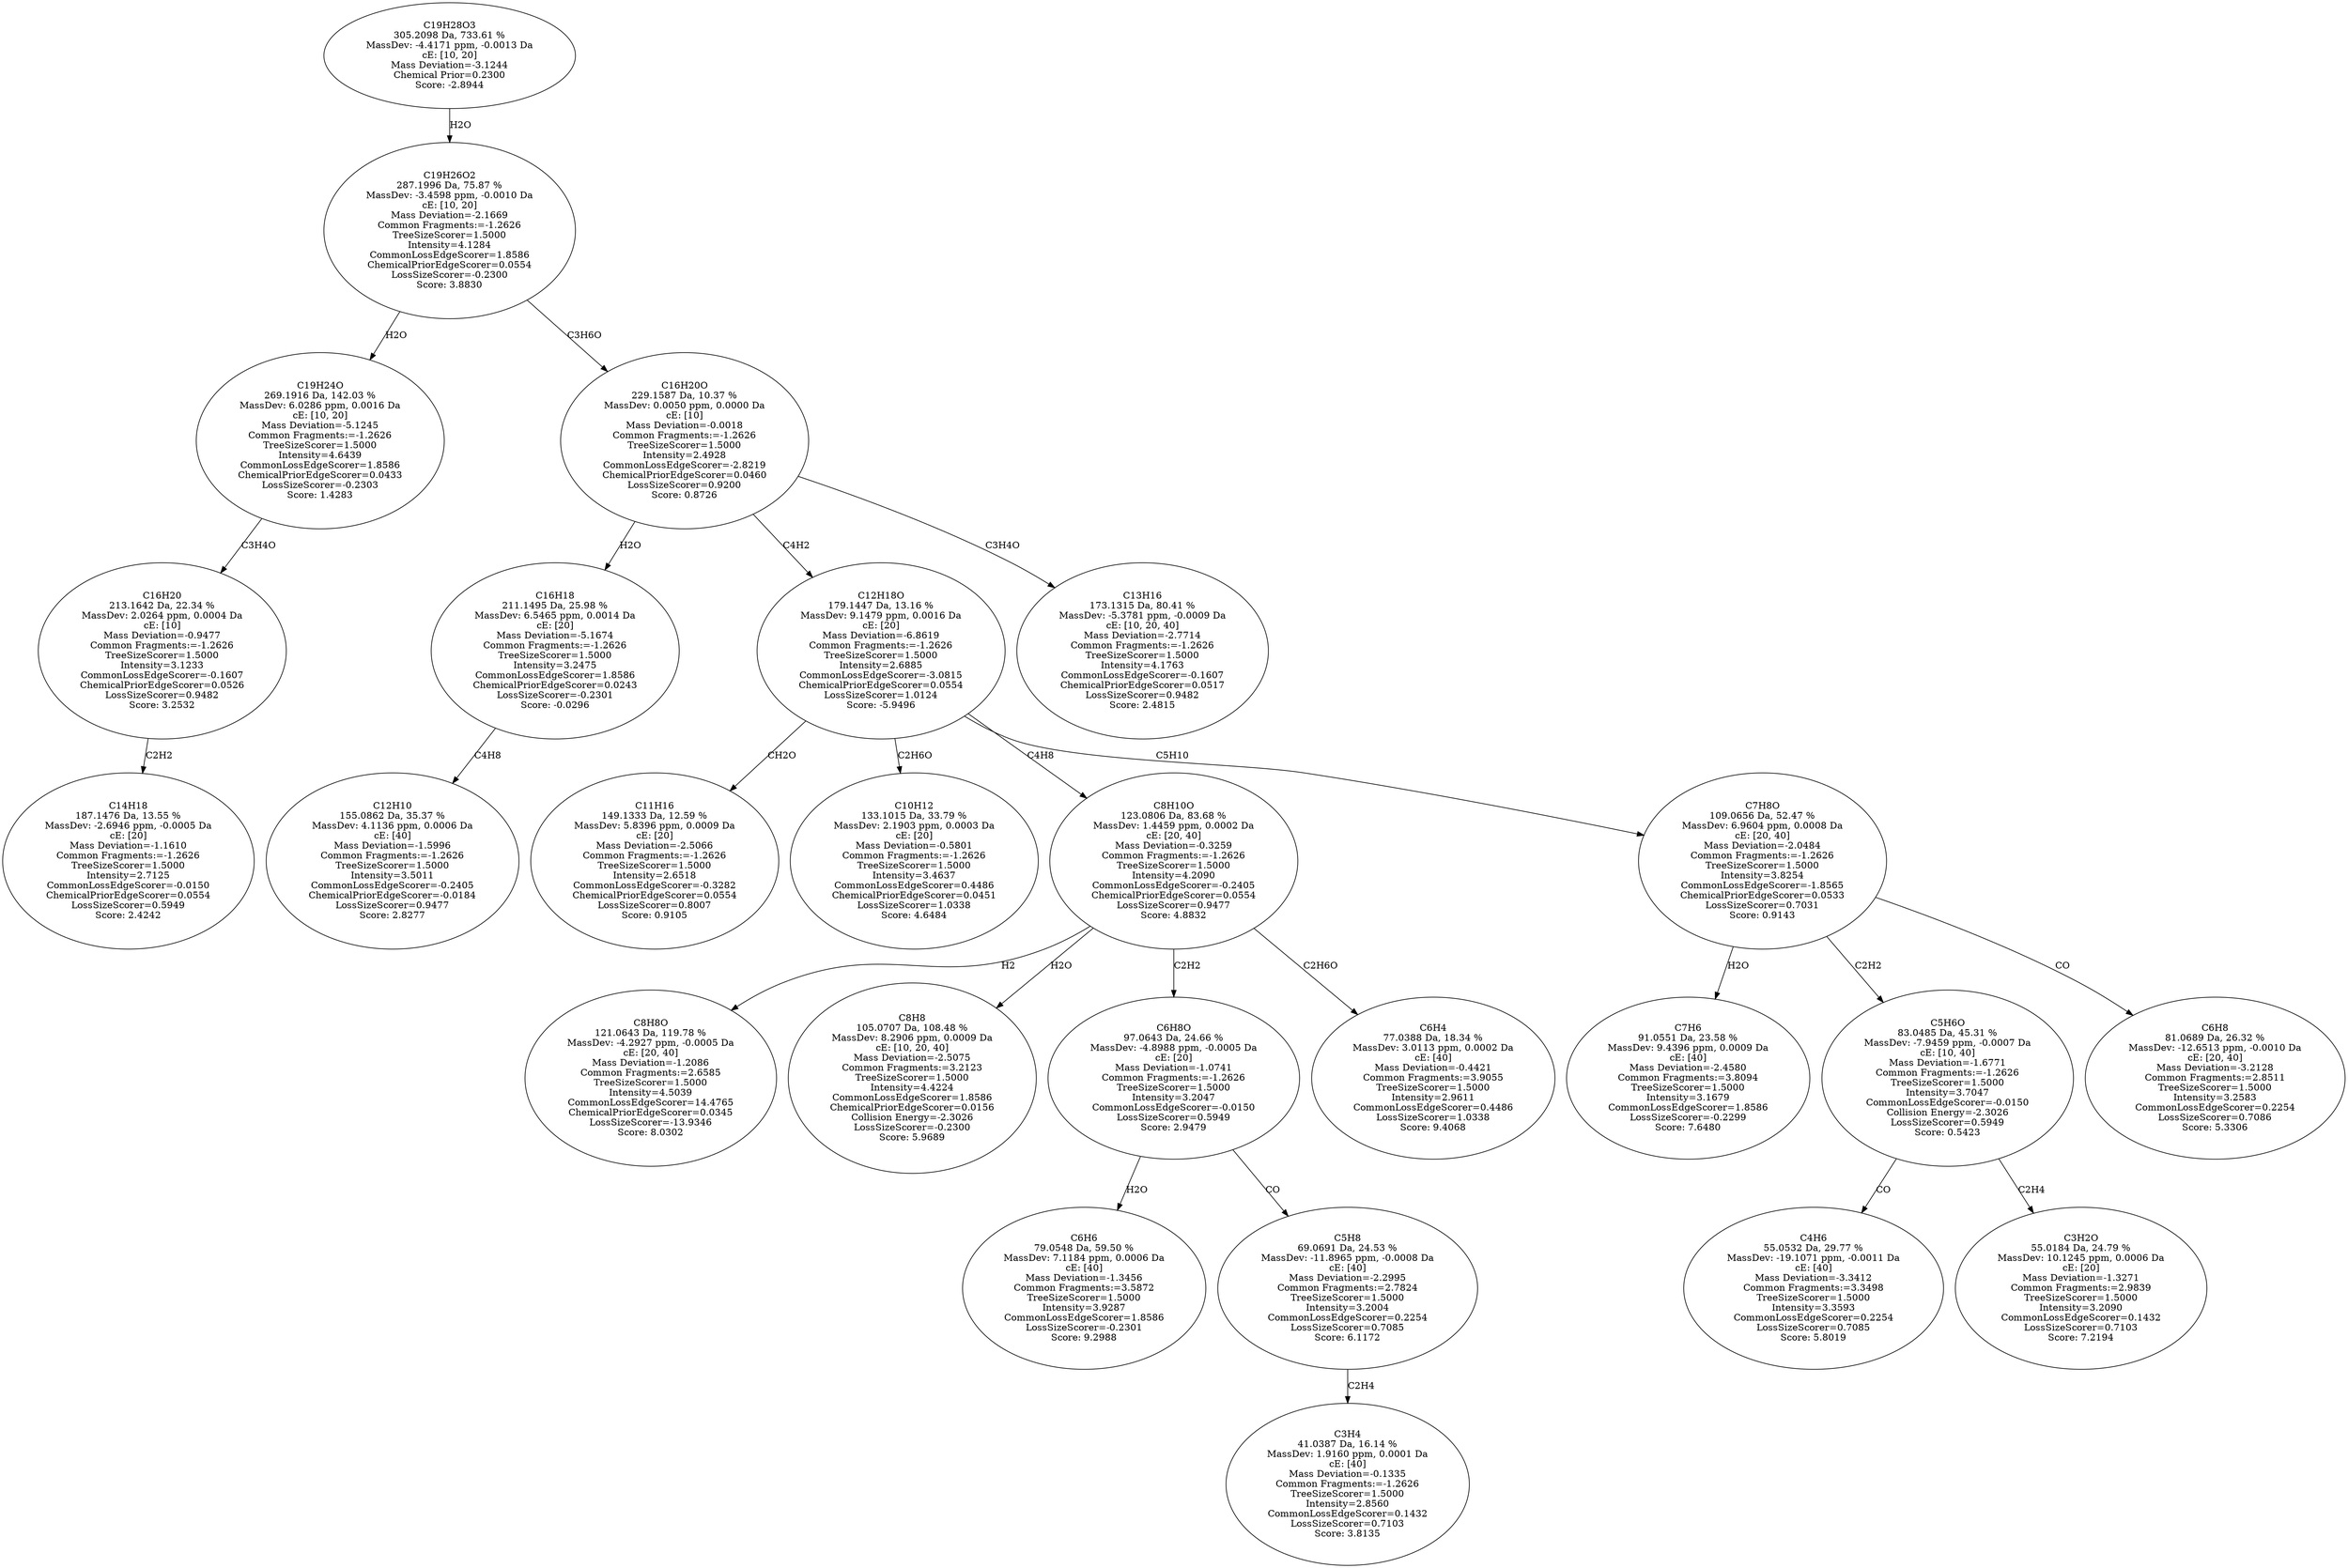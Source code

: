 strict digraph {
v1 [label="C14H18\n187.1476 Da, 13.55 %\nMassDev: -2.6946 ppm, -0.0005 Da\ncE: [20]\nMass Deviation=-1.1610\nCommon Fragments:=-1.2626\nTreeSizeScorer=1.5000\nIntensity=2.7125\nCommonLossEdgeScorer=-0.0150\nChemicalPriorEdgeScorer=0.0554\nLossSizeScorer=0.5949\nScore: 2.4242"];
v2 [label="C16H20\n213.1642 Da, 22.34 %\nMassDev: 2.0264 ppm, 0.0004 Da\ncE: [10]\nMass Deviation=-0.9477\nCommon Fragments:=-1.2626\nTreeSizeScorer=1.5000\nIntensity=3.1233\nCommonLossEdgeScorer=-0.1607\nChemicalPriorEdgeScorer=0.0526\nLossSizeScorer=0.9482\nScore: 3.2532"];
v3 [label="C19H24O\n269.1916 Da, 142.03 %\nMassDev: 6.0286 ppm, 0.0016 Da\ncE: [10, 20]\nMass Deviation=-5.1245\nCommon Fragments:=-1.2626\nTreeSizeScorer=1.5000\nIntensity=4.6439\nCommonLossEdgeScorer=1.8586\nChemicalPriorEdgeScorer=0.0433\nLossSizeScorer=-0.2303\nScore: 1.4283"];
v4 [label="C12H10\n155.0862 Da, 35.37 %\nMassDev: 4.1136 ppm, 0.0006 Da\ncE: [40]\nMass Deviation=-1.5996\nCommon Fragments:=-1.2626\nTreeSizeScorer=1.5000\nIntensity=3.5011\nCommonLossEdgeScorer=-0.2405\nChemicalPriorEdgeScorer=-0.0184\nLossSizeScorer=0.9477\nScore: 2.8277"];
v5 [label="C16H18\n211.1495 Da, 25.98 %\nMassDev: 6.5465 ppm, 0.0014 Da\ncE: [20]\nMass Deviation=-5.1674\nCommon Fragments:=-1.2626\nTreeSizeScorer=1.5000\nIntensity=3.2475\nCommonLossEdgeScorer=1.8586\nChemicalPriorEdgeScorer=0.0243\nLossSizeScorer=-0.2301\nScore: -0.0296"];
v6 [label="C11H16\n149.1333 Da, 12.59 %\nMassDev: 5.8396 ppm, 0.0009 Da\ncE: [20]\nMass Deviation=-2.5066\nCommon Fragments:=-1.2626\nTreeSizeScorer=1.5000\nIntensity=2.6518\nCommonLossEdgeScorer=-0.3282\nChemicalPriorEdgeScorer=0.0554\nLossSizeScorer=0.8007\nScore: 0.9105"];
v7 [label="C10H12\n133.1015 Da, 33.79 %\nMassDev: 2.1903 ppm, 0.0003 Da\ncE: [20]\nMass Deviation=-0.5801\nCommon Fragments:=-1.2626\nTreeSizeScorer=1.5000\nIntensity=3.4637\nCommonLossEdgeScorer=0.4486\nChemicalPriorEdgeScorer=0.0451\nLossSizeScorer=1.0338\nScore: 4.6484"];
v8 [label="C8H8O\n121.0643 Da, 119.78 %\nMassDev: -4.2927 ppm, -0.0005 Da\ncE: [20, 40]\nMass Deviation=-1.2086\nCommon Fragments:=2.6585\nTreeSizeScorer=1.5000\nIntensity=4.5039\nCommonLossEdgeScorer=14.4765\nChemicalPriorEdgeScorer=0.0345\nLossSizeScorer=-13.9346\nScore: 8.0302"];
v9 [label="C8H8\n105.0707 Da, 108.48 %\nMassDev: 8.2906 ppm, 0.0009 Da\ncE: [10, 20, 40]\nMass Deviation=-2.5075\nCommon Fragments:=3.2123\nTreeSizeScorer=1.5000\nIntensity=4.4224\nCommonLossEdgeScorer=1.8586\nChemicalPriorEdgeScorer=0.0156\nCollision Energy=-2.3026\nLossSizeScorer=-0.2300\nScore: 5.9689"];
v10 [label="C6H6\n79.0548 Da, 59.50 %\nMassDev: 7.1184 ppm, 0.0006 Da\ncE: [40]\nMass Deviation=-1.3456\nCommon Fragments:=3.5872\nTreeSizeScorer=1.5000\nIntensity=3.9287\nCommonLossEdgeScorer=1.8586\nLossSizeScorer=-0.2301\nScore: 9.2988"];
v11 [label="C3H4\n41.0387 Da, 16.14 %\nMassDev: 1.9160 ppm, 0.0001 Da\ncE: [40]\nMass Deviation=-0.1335\nCommon Fragments:=-1.2626\nTreeSizeScorer=1.5000\nIntensity=2.8560\nCommonLossEdgeScorer=0.1432\nLossSizeScorer=0.7103\nScore: 3.8135"];
v12 [label="C5H8\n69.0691 Da, 24.53 %\nMassDev: -11.8965 ppm, -0.0008 Da\ncE: [40]\nMass Deviation=-2.2995\nCommon Fragments:=2.7824\nTreeSizeScorer=1.5000\nIntensity=3.2004\nCommonLossEdgeScorer=0.2254\nLossSizeScorer=0.7085\nScore: 6.1172"];
v13 [label="C6H8O\n97.0643 Da, 24.66 %\nMassDev: -4.8988 ppm, -0.0005 Da\ncE: [20]\nMass Deviation=-1.0741\nCommon Fragments:=-1.2626\nTreeSizeScorer=1.5000\nIntensity=3.2047\nCommonLossEdgeScorer=-0.0150\nLossSizeScorer=0.5949\nScore: 2.9479"];
v14 [label="C6H4\n77.0388 Da, 18.34 %\nMassDev: 3.0113 ppm, 0.0002 Da\ncE: [40]\nMass Deviation=-0.4421\nCommon Fragments:=3.9055\nTreeSizeScorer=1.5000\nIntensity=2.9611\nCommonLossEdgeScorer=0.4486\nLossSizeScorer=1.0338\nScore: 9.4068"];
v15 [label="C8H10O\n123.0806 Da, 83.68 %\nMassDev: 1.4459 ppm, 0.0002 Da\ncE: [20, 40]\nMass Deviation=-0.3259\nCommon Fragments:=-1.2626\nTreeSizeScorer=1.5000\nIntensity=4.2090\nCommonLossEdgeScorer=-0.2405\nChemicalPriorEdgeScorer=0.0554\nLossSizeScorer=0.9477\nScore: 4.8832"];
v16 [label="C7H6\n91.0551 Da, 23.58 %\nMassDev: 9.4396 ppm, 0.0009 Da\ncE: [40]\nMass Deviation=-2.4580\nCommon Fragments:=3.8094\nTreeSizeScorer=1.5000\nIntensity=3.1679\nCommonLossEdgeScorer=1.8586\nLossSizeScorer=-0.2299\nScore: 7.6480"];
v17 [label="C4H6\n55.0532 Da, 29.77 %\nMassDev: -19.1071 ppm, -0.0011 Da\ncE: [40]\nMass Deviation=-3.3412\nCommon Fragments:=3.3498\nTreeSizeScorer=1.5000\nIntensity=3.3593\nCommonLossEdgeScorer=0.2254\nLossSizeScorer=0.7085\nScore: 5.8019"];
v18 [label="C3H2O\n55.0184 Da, 24.79 %\nMassDev: 10.1245 ppm, 0.0006 Da\ncE: [20]\nMass Deviation=-1.3271\nCommon Fragments:=2.9839\nTreeSizeScorer=1.5000\nIntensity=3.2090\nCommonLossEdgeScorer=0.1432\nLossSizeScorer=0.7103\nScore: 7.2194"];
v19 [label="C5H6O\n83.0485 Da, 45.31 %\nMassDev: -7.9459 ppm, -0.0007 Da\ncE: [10, 40]\nMass Deviation=-1.6771\nCommon Fragments:=-1.2626\nTreeSizeScorer=1.5000\nIntensity=3.7047\nCommonLossEdgeScorer=-0.0150\nCollision Energy=-2.3026\nLossSizeScorer=0.5949\nScore: 0.5423"];
v20 [label="C6H8\n81.0689 Da, 26.32 %\nMassDev: -12.6513 ppm, -0.0010 Da\ncE: [20, 40]\nMass Deviation=-3.2128\nCommon Fragments:=2.8511\nTreeSizeScorer=1.5000\nIntensity=3.2583\nCommonLossEdgeScorer=0.2254\nLossSizeScorer=0.7086\nScore: 5.3306"];
v21 [label="C7H8O\n109.0656 Da, 52.47 %\nMassDev: 6.9604 ppm, 0.0008 Da\ncE: [20, 40]\nMass Deviation=-2.0484\nCommon Fragments:=-1.2626\nTreeSizeScorer=1.5000\nIntensity=3.8254\nCommonLossEdgeScorer=-1.8565\nChemicalPriorEdgeScorer=0.0533\nLossSizeScorer=0.7031\nScore: 0.9143"];
v22 [label="C12H18O\n179.1447 Da, 13.16 %\nMassDev: 9.1479 ppm, 0.0016 Da\ncE: [20]\nMass Deviation=-6.8619\nCommon Fragments:=-1.2626\nTreeSizeScorer=1.5000\nIntensity=2.6885\nCommonLossEdgeScorer=-3.0815\nChemicalPriorEdgeScorer=0.0554\nLossSizeScorer=1.0124\nScore: -5.9496"];
v23 [label="C13H16\n173.1315 Da, 80.41 %\nMassDev: -5.3781 ppm, -0.0009 Da\ncE: [10, 20, 40]\nMass Deviation=-2.7714\nCommon Fragments:=-1.2626\nTreeSizeScorer=1.5000\nIntensity=4.1763\nCommonLossEdgeScorer=-0.1607\nChemicalPriorEdgeScorer=0.0517\nLossSizeScorer=0.9482\nScore: 2.4815"];
v24 [label="C16H20O\n229.1587 Da, 10.37 %\nMassDev: 0.0050 ppm, 0.0000 Da\ncE: [10]\nMass Deviation=-0.0018\nCommon Fragments:=-1.2626\nTreeSizeScorer=1.5000\nIntensity=2.4928\nCommonLossEdgeScorer=-2.8219\nChemicalPriorEdgeScorer=0.0460\nLossSizeScorer=0.9200\nScore: 0.8726"];
v25 [label="C19H26O2\n287.1996 Da, 75.87 %\nMassDev: -3.4598 ppm, -0.0010 Da\ncE: [10, 20]\nMass Deviation=-2.1669\nCommon Fragments:=-1.2626\nTreeSizeScorer=1.5000\nIntensity=4.1284\nCommonLossEdgeScorer=1.8586\nChemicalPriorEdgeScorer=0.0554\nLossSizeScorer=-0.2300\nScore: 3.8830"];
v26 [label="C19H28O3\n305.2098 Da, 733.61 %\nMassDev: -4.4171 ppm, -0.0013 Da\ncE: [10, 20]\nMass Deviation=-3.1244\nChemical Prior=0.2300\nScore: -2.8944"];
v2 -> v1 [label="C2H2"];
v3 -> v2 [label="C3H4O"];
v25 -> v3 [label="H2O"];
v5 -> v4 [label="C4H8"];
v24 -> v5 [label="H2O"];
v22 -> v6 [label="CH2O"];
v22 -> v7 [label="C2H6O"];
v15 -> v8 [label="H2"];
v15 -> v9 [label="H2O"];
v13 -> v10 [label="H2O"];
v12 -> v11 [label="C2H4"];
v13 -> v12 [label="CO"];
v15 -> v13 [label="C2H2"];
v15 -> v14 [label="C2H6O"];
v22 -> v15 [label="C4H8"];
v21 -> v16 [label="H2O"];
v19 -> v17 [label="CO"];
v19 -> v18 [label="C2H4"];
v21 -> v19 [label="C2H2"];
v21 -> v20 [label="CO"];
v22 -> v21 [label="C5H10"];
v24 -> v22 [label="C4H2"];
v24 -> v23 [label="C3H4O"];
v25 -> v24 [label="C3H6O"];
v26 -> v25 [label="H2O"];
}